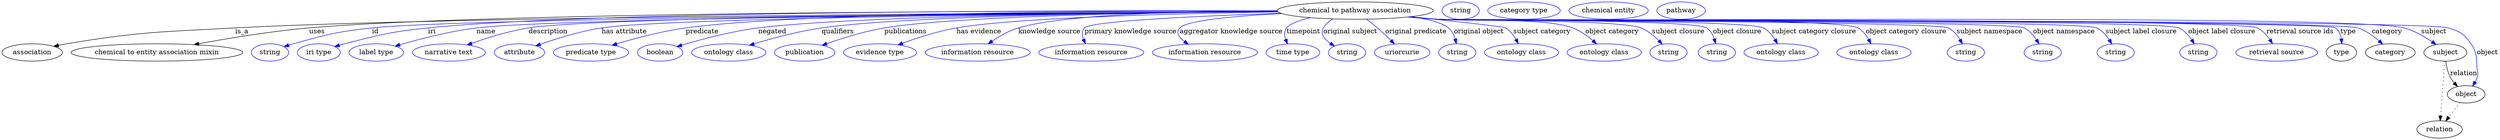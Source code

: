digraph {
	graph [bb="0,0,5161.4,283"];
	node [label="\N"];
	"chemical to pathway association"	[height=0.5,
		label="chemical to pathway association",
		pos="2797.4,265",
		width=4.4774];
	association	[height=0.5,
		pos="62.394,178",
		width=1.7332];
	"chemical to pathway association" -> association	[label=is_a,
		lp="496.39,221.5",
		pos="e,107.14,190.57 2636.8,263.23 2184,260.81 902.56,252.06 482.39,229 327.27,220.49 287.69,221.24 134.39,196 128.71,195.06 122.81,193.93 \
116.94,192.71"];
	"chemical to entity association mixin"	[height=0.5,
		pos="320.39,178",
		width=4.9287];
	"chemical to pathway association" -> "chemical to entity association mixin"	[label=uses,
		lp="651.89,221.5",
		pos="e,397.05,194.27 2636.2,264.34 2203.5,264.79 1023.5,262.77 635.39,229 557.64,222.23 470.01,207.76 406.95,196.12"];
	id	[color=blue,
		height=0.5,
		label=string,
		pos="554.39,178",
		width=1.0652];
	"chemical to pathway association" -> id	[color=blue,
		label=id,
		lp="771.39,221.5",
		pos="e,583.38,190 2637.1,262.94 2189.7,259.73 947.96,249.1 764.39,229 691.35,221 673.2,215.65 602.39,196 599.29,195.14 596.09,194.17 \
592.89,193.16",
		style=solid];
	iri	[color=blue,
		height=0.5,
		label="iri type",
		pos="655.39,178",
		width=1.2277];
	"chemical to pathway association" -> iri	[color=blue,
		label=iri,
		lp="888.39,221.5",
		pos="e,688.29,190.23 2636.2,264.61 2238.6,265.54 1218.7,264.28 880.39,229 802.98,220.93 783.81,215.26 708.39,196 705.02,195.14 701.54,\
194.18 698.05,193.17",
		style=solid];
	name	[color=blue,
		height=0.5,
		label="label type",
		pos="774.39,178",
		width=1.5707];
	"chemical to pathway association" -> name	[color=blue,
		label=name,
		lp="1000.4,221.5",
		pos="e,813.39,191.26 2637.2,262.86 2223.8,259.64 1141.9,249.36 980.39,229 925.75,222.11 864.59,206.19 823.21,194.15",
		style=solid];
	description	[color=blue,
		height=0.5,
		label="narrative text",
		pos="924.39,178",
		width=2.0943];
	"chemical to pathway association" -> description	[color=blue,
		label=description,
		lp="1128.9,221.5",
		pos="e,961.8,193.64 2636.6,263.23 2240.5,260.96 1238.3,252.92 1088.4,229 1048,222.56 1003.8,208.65 971.45,197.13",
		style=solid];
	"has attribute"	[color=blue,
		height=0.5,
		label=attribute,
		pos="1069.4,178",
		width=1.4443];
	"chemical to pathway association" -> "has attribute"	[color=blue,
		label="has attribute",
		lp="1286.4,221.5",
		pos="e,1103,191.74 2637.4,262.79 2267.5,259.66 1374.5,250.01 1239.4,229 1195.3,222.14 1146.5,206.98 1112.6,195.14",
		style=solid];
	predicate	[color=blue,
		height=0.5,
		label="predicate type",
		pos="1217.4,178",
		width=2.1665];
	"chemical to pathway association" -> predicate	[color=blue,
		label=predicate,
		lp="1446.4,221.5",
		pos="e,1260.6,193.08 2636.1,264.49 2323.2,264.68 1644.1,261.21 1412.4,229 1363.6,222.22 1309.5,207.75 1270.6,196.12",
		style=solid];
	negated	[color=blue,
		height=0.5,
		label=boolean,
		pos="1360.4,178",
		width=1.2999];
	"chemical to pathway association" -> negated	[color=blue,
		label=negated,
		lp="1591.4,221.5",
		pos="e,1395,190.21 2636.9,263.29 2351.2,261.39 1765.3,254.41 1562.4,229 1507.1,222.07 1445.1,205.34 1404.5,193.13",
		style=solid];
	qualifiers	[color=blue,
		height=0.5,
		label="ontology class",
		pos="1501.4,178",
		width=2.1304];
	"chemical to pathway association" -> qualifiers	[color=blue,
		label=qualifiers,
		lp="1726.9,221.5",
		pos="e,1543.9,193 2636.9,263.31 2375.8,261.44 1870.4,254.53 1693.4,229 1645.4,222.07 1592,207.62 1553.8,196.03",
		style=solid];
	publications	[color=blue,
		height=0.5,
		label=publication,
		pos="1658.4,178",
		width=1.7332];
	"chemical to pathway association" -> publications	[color=blue,
		label=publications,
		lp="1867.4,221.5",
		pos="e,1694.1,192.76 2636.9,263.25 2401.7,261.29 1975,254.25 1823.4,229 1782.1,222.11 1736.6,207.8 1703.9,196.25",
		style=solid];
	"has evidence"	[color=blue,
		height=0.5,
		label="evidence type",
		pos="1814.4,178",
		width=2.0943];
	"chemical to pathway association" -> "has evidence"	[color=blue,
		label="has evidence",
		lp="2018.9,221.5",
		pos="e,1851.4,193.77 2638.1,262.23 2435.1,259.11 2095.8,250.74 1972.4,229 1934,222.24 1892.1,208.65 1861,197.35",
		style=solid];
	"knowledge source"	[color=blue,
		height=0.5,
		label="information resource",
		pos="2016.4,178",
		width=3.015];
	"chemical to pathway association" -> "knowledge source"	[color=blue,
		label="knowledge source",
		lp="2164.9,221.5",
		pos="e,2037.8,195.77 2636,264.86 2461.9,264.19 2196.8,258.14 2100.4,229 2081.1,223.17 2061.6,212 2046.3,201.69",
		style=solid];
	"primary knowledge source"	[color=blue,
		height=0.5,
		label="information resource",
		pos="2251.4,178",
		width=3.015];
	"chemical to pathway association" -> "primary knowledge source"	[color=blue,
		label="primary knowledge source",
		lp="2332.4,221.5",
		pos="e,2239.3,196.25 2643.6,259.53 2482.6,254.07 2251.2,243.73 2237.4,229 2231.4,222.6 2232,213.84 2235,205.44",
		style=solid];
	"aggregator knowledge source"	[color=blue,
		height=0.5,
		label="information resource",
		pos="2486.4,178",
		width=3.015];
	"chemical to pathway association" -> "aggregator knowledge source"	[color=blue,
		label="aggregator knowledge source",
		lp="2540.9,221.5",
		pos="e,2452.3,195.1 2646,258.83 2553,254.04 2449.1,245.14 2434.4,229 2425.6,219.36 2432.6,209.3 2443.9,200.75",
		style=solid];
	timepoint	[color=blue,
		height=0.5,
		label="time type",
		pos="2668.4,178",
		width=1.5346];
	"chemical to pathway association" -> timepoint	[color=blue,
		label=timepoint,
		lp="2690.4,221.5",
		pos="e,2657.3,195.8 2704.6,250.28 2682.1,244.99 2662.4,237.99 2655.4,229 2650.1,222.2 2650.6,213.44 2653.3,205.16",
		style=solid];
	"original subject"	[color=blue,
		height=0.5,
		label=string,
		pos="2780.4,178",
		width=1.0652];
	"chemical to pathway association" -> "original subject"	[color=blue,
		label="original subject",
		lp="2787.4,221.5",
		pos="e,2754.3,191.31 2750.9,247.74 2743.1,242.92 2736.1,236.78 2731.4,229 2724.1,216.95 2733.5,205.59 2745.8,196.74",
		style=solid];
	"original predicate"	[color=blue,
		height=0.5,
		label=uriorcurie,
		pos="2894.4,178",
		width=1.5887];
	"chemical to pathway association" -> "original predicate"	[color=blue,
		label="original predicate",
		lp="2922.9,221.5",
		pos="e,2878.4,195.75 2820.8,247.1 2828.2,241.53 2836.3,235.17 2843.4,229 2852.8,220.85 2862.7,211.38 2871.2,202.9",
		style=solid];
	"original object"	[color=blue,
		height=0.5,
		label=string,
		pos="3008.4,178",
		width=1.0652];
	"chemical to pathway association" -> "original object"	[color=blue,
		label="original object",
		lp="3052.9,221.5",
		pos="e,3006.6,196.32 2914.2,252.53 2947.3,247.2 2977.9,239.61 2990.4,229 2997.2,223.24 3001.4,214.7 3004.1,206.3",
		style=solid];
	"subject category"	[color=blue,
		height=0.5,
		label="ontology class",
		pos="3141.4,178",
		width=2.1304];
	"chemical to pathway association" -> "subject category"	[color=blue,
		label="subject category",
		lp="3183.9,221.5",
		pos="e,3134.6,196.3 2911.8,252.24 2998.7,243.14 3104.1,231.65 3108.4,229 3117.5,223.43 3124.6,214.32 3129.8,205.38",
		style=solid];
	"object category"	[color=blue,
		height=0.5,
		label="ontology class",
		pos="3312.4,178",
		width=2.1304];
	"chemical to pathway association" -> "object category"	[color=blue,
		label="object category",
		lp="3328.9,221.5",
		pos="e,3296.5,195.68 2910.9,252.16 2930.1,250.32 2949.8,248.52 2968.4,247 3030.3,241.93 3189.2,250.89 3247.4,229 3262.8,223.21 3277.5,\
212.49 3289,202.45",
		style=solid];
	"subject closure"	[color=blue,
		height=0.5,
		label=string,
		pos="3445.4,178",
		width=1.0652];
	"chemical to pathway association" -> "subject closure"	[color=blue,
		label="subject closure",
		lp="3465.9,221.5",
		pos="e,3432.3,195.28 2909.1,251.98 2928.8,250.12 2949.2,248.36 2968.4,247 3015,243.69 3345,246.39 3388.4,229 3402.4,223.38 3415.3,212.75 \
3425.3,202.73",
		style=solid];
	"object closure"	[color=blue,
		height=0.5,
		label=string,
		pos="3545.4,178",
		width=1.0652];
	"chemical to pathway association" -> "object closure"	[color=blue,
		label="object closure",
		lp="3587.4,221.5",
		pos="e,3542.9,196.38 2908.1,251.9 2928.2,250.02 2948.9,248.28 2968.4,247 2999.2,244.97 3498.9,246.52 3524.4,229 3532.2,223.65 3537.1,\
214.82 3540.2,206.06",
		style=solid];
	"subject category closure"	[color=blue,
		height=0.5,
		label="ontology class",
		pos="3678.4,178",
		width=2.1304];
	"chemical to pathway association" -> "subject category closure"	[color=blue,
		label="subject category closure",
		lp="3745.9,221.5",
		pos="e,3670.7,196.19 2907.7,251.85 2927.9,249.97 2948.7,248.24 2968.4,247 3005.7,244.65 3608.2,246.28 3641.4,229 3651.6,223.71 3659.6,\
214.21 3665.6,204.91",
		style=solid];
	"object category closure"	[color=blue,
		height=0.5,
		label="ontology class",
		pos="3870.4,178",
		width=2.1304];
	"chemical to pathway association" -> "object category closure"	[color=blue,
		label="object category closure",
		lp="3936.9,221.5",
		pos="e,3864.1,196.16 2907.2,251.8 2927.5,249.91 2948.6,248.19 2968.4,247 3016.6,244.11 3795.1,252.32 3837.4,229 3847,223.73 3854.2,214.37 \
3859.5,205.16",
		style=solid];
	"subject namespace"	[color=blue,
		height=0.5,
		label=string,
		pos="4060.4,178",
		width=1.0652];
	"chemical to pathway association" -> "subject namespace"	[color=blue,
		label="subject namespace",
		lp="4109.4,221.5",
		pos="e,4053.3,195.73 2907.2,251.74 2927.5,249.85 2948.6,248.15 2968.4,247 2997.7,245.3 3998.4,242.6 4024.4,229 4034.6,223.67 4042.6,213.98 \
4048.4,204.55",
		style=solid];
	"object namespace"	[color=blue,
		height=0.5,
		label=string,
		pos="4219.4,178",
		width=1.0652];
	"chemical to pathway association" -> "object namespace"	[color=blue,
		label="object namespace",
		lp="4263.4,221.5",
		pos="e,4211.7,195.76 2906.8,251.74 2927.2,249.84 2948.4,248.14 2968.4,247 3002,245.08 4151.3,244.2 4181.4,229 4191.9,223.71 4200.2,214.03 \
4206.4,204.59",
		style=solid];
	"subject label closure"	[color=blue,
		height=0.5,
		label=string,
		pos="4370.4,178",
		width=1.0652];
	"chemical to pathway association" -> "subject label closure"	[color=blue,
		label="subject label closure",
		lp="4423.4,221.5",
		pos="e,4362.4,195.78 2906.8,251.72 2927.2,249.82 2948.4,248.12 2968.4,247 3006.2,244.88 4297.5,245.84 4331.4,229 4342.1,223.68 4350.8,\
213.86 4357.2,204.32",
		style=solid];
	"object label closure"	[color=blue,
		height=0.5,
		label=string,
		pos="4541.4,178",
		width=1.0652];
	"chemical to pathway association" -> "object label closure"	[color=blue,
		label="object label closure",
		lp="4589.9,221.5",
		pos="e,4533.1,195.8 2906.8,251.69 2927.2,249.8 2948.4,248.11 2968.4,247 3010.9,244.64 4463.1,247.67 4501.4,229 4512.3,223.7 4521.1,213.88 \
4527.7,204.34",
		style=solid];
	"retrieval source ids"	[color=blue,
		height=0.5,
		label="retrieval source",
		pos="4703.4,178",
		width=2.347];
	"chemical to pathway association" -> "retrieval source ids"	[color=blue,
		label="retrieval source ids",
		lp="4751.9,221.5",
		pos="e,4694.8,196.3 2906.3,251.72 2926.9,249.81 2948.3,248.1 2968.4,247 3015.4,244.42 4621.1,249.62 4663.4,229 4674.1,223.78 4682.9,214.17 \
4689.4,204.75",
		style=solid];
	type	[height=0.5,
		pos="4837.4,178",
		width=0.86659];
	"chemical to pathway association" -> type	[color=blue,
		label=type,
		lp="4851.4,221.5",
		pos="e,4838.2,196.18 2906.3,251.7 2926.9,249.79 2948.3,248.09 2968.4,247 2994.1,245.6 4805.2,245.07 4825.4,229 4832.2,223.54 4835.6,214.93 \
4837.1,206.37",
		style=solid];
	category	[height=0.5,
		pos="4938.4,178",
		width=1.4263];
	"chemical to pathway association" -> category	[color=blue,
		label=category,
		lp="4931.9,221.5",
		pos="e,4922.8,195.26 2906.3,251.7 2926.9,249.79 2948.3,248.09 2968.4,247 3021.2,244.13 4821.3,245.89 4871.4,229 4887.6,223.54 4903.1,\
212.51 4915.1,202.2",
		style=solid];
	subject	[height=0.5,
		pos="5052.4,178",
		width=1.2277];
	"chemical to pathway association" -> subject	[color=blue,
		label=subject,
		lp="5028.4,221.5",
		pos="e,5033.1,194.33 2906.3,251.69 2926.9,249.78 2948.3,248.09 2968.4,247 3079.3,241 4860.4,258.66 4967.4,229 4988.1,223.25 5009,211.09 \
5024.9,200.2",
		style=solid];
	object	[height=0.5,
		pos="5095.4,91",
		width=1.0832];
	"chemical to pathway association" -> object	[color=blue,
		label=object,
		lp="5139.4,178",
		pos="e,5108.8,108.09 2906.3,251.69 2926.9,249.78 2948.3,248.08 2968.4,247 3026.4,243.88 5003.1,246.73 5058.4,229 5082.7,221.2 5091,217.1 \
5105.4,196 5119.3,175.59 5115.5,166.51 5118.4,142 5119.2,135.38 5120.3,133.39 5118.4,127 5117.4,123.55 5115.9,120.13 5114.1,116.85",
		style=solid];
	association_type	[color=blue,
		height=0.5,
		label=string,
		pos="3015.4,265",
		width=1.0652];
	association_category	[color=blue,
		height=0.5,
		label="category type",
		pos="3146.4,265",
		width=2.0762];
	subject -> object	[label=relation,
		lp="5090.4,134.5",
		pos="e,5077.5,107.23 5053.5,159.55 5054.7,149.57 5057.2,137.07 5062.4,127 5064.6,122.68 5067.5,118.52 5070.7,114.66"];
	relation	[height=0.5,
		pos="5040.4,18",
		width=1.2999];
	subject -> relation	[pos="e,5041.7,36.188 5051.1,159.79 5049,132.48 5045,78.994 5042.5,46.38",
		style=dotted];
	"chemical to pathway association_subject"	[color=blue,
		height=0.5,
		label="chemical entity",
		pos="3321.4,265",
		width=2.2748];
	object -> relation	[pos="e,5053.2,35.54 5082.9,73.889 5076,64.939 5067.2,53.617 5059.4,43.584",
		style=dotted];
	"chemical to pathway association_object"	[color=blue,
		height=0.5,
		label=pathway,
		pos="3471.4,265",
		width=1.3902];
}
